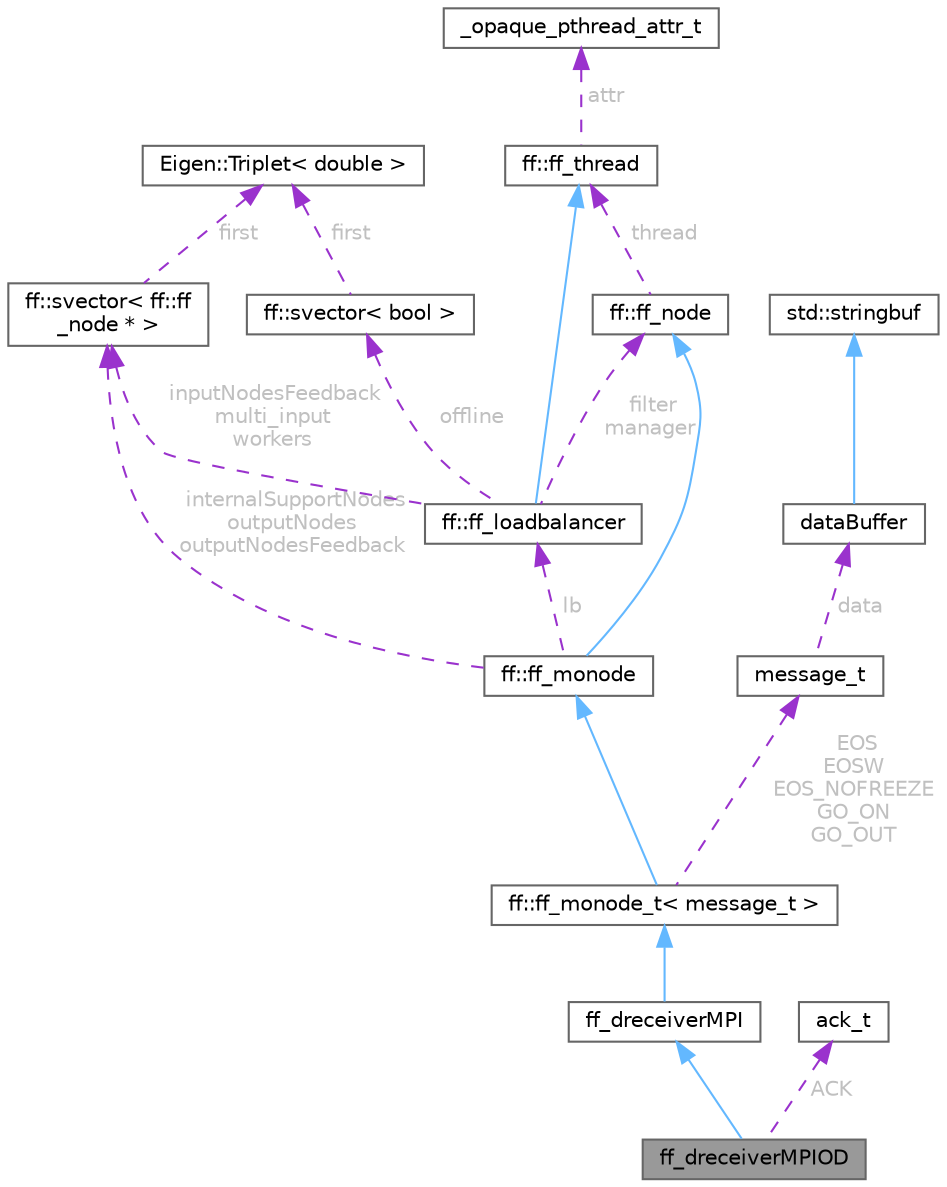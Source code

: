 digraph "ff_dreceiverMPIOD"
{
 // LATEX_PDF_SIZE
  bgcolor="transparent";
  edge [fontname=Helvetica,fontsize=10,labelfontname=Helvetica,labelfontsize=10];
  node [fontname=Helvetica,fontsize=10,shape=box,height=0.2,width=0.4];
  Node1 [id="Node000001",label="ff_dreceiverMPIOD",height=0.2,width=0.4,color="gray40", fillcolor="grey60", style="filled", fontcolor="black",tooltip=" "];
  Node2 -> Node1 [id="edge19_Node000001_Node000002",dir="back",color="steelblue1",style="solid",tooltip=" "];
  Node2 [id="Node000002",label="ff_dreceiverMPI",height=0.2,width=0.4,color="gray40", fillcolor="white", style="filled",URL="$classff__dreceiver_m_p_i.html",tooltip=" "];
  Node3 -> Node2 [id="edge20_Node000002_Node000003",dir="back",color="steelblue1",style="solid",tooltip=" "];
  Node3 [id="Node000003",label="ff::ff_monode_t\< message_t \>",height=0.2,width=0.4,color="gray40", fillcolor="white", style="filled",URL="$structff_1_1ff__monode__t.html",tooltip=" "];
  Node4 -> Node3 [id="edge21_Node000003_Node000004",dir="back",color="steelblue1",style="solid",tooltip=" "];
  Node4 [id="Node000004",label="ff::ff_monode",height=0.2,width=0.4,color="gray40", fillcolor="white", style="filled",URL="$classff_1_1ff__monode.html",tooltip="Multiple output ff_node (the MPSC mediator)"];
  Node5 -> Node4 [id="edge22_Node000004_Node000005",dir="back",color="steelblue1",style="solid",tooltip=" "];
  Node5 [id="Node000005",label="ff::ff_node",height=0.2,width=0.4,color="gray40", fillcolor="white", style="filled",URL="$classff_1_1ff__node.html",tooltip="The FastFlow abstract contanier for a parallel activity (actor)."];
  Node6 -> Node5 [id="edge23_Node000005_Node000006",dir="back",color="darkorchid3",style="dashed",tooltip=" ",label=" thread",fontcolor="grey" ];
  Node6 [id="Node000006",label="ff::ff_thread",height=0.2,width=0.4,color="gray40", fillcolor="white", style="filled",URL="$classff_1_1ff__thread.html",tooltip="thread container for (leaves) ff_node"];
  Node7 -> Node6 [id="edge24_Node000006_Node000007",dir="back",color="darkorchid3",style="dashed",tooltip=" ",label=" attr",fontcolor="grey" ];
  Node7 [id="Node000007",label="_opaque_pthread_attr_t",height=0.2,width=0.4,color="gray40", fillcolor="white", style="filled",URL="$struct__opaque__pthread__attr__t.html",tooltip=" "];
  Node8 -> Node4 [id="edge25_Node000004_Node000008",dir="back",color="darkorchid3",style="dashed",tooltip=" ",label=" lb",fontcolor="grey" ];
  Node8 [id="Node000008",label="ff::ff_loadbalancer",height=0.2,width=0.4,color="gray40", fillcolor="white", style="filled",URL="$classff_1_1ff__loadbalancer.html",tooltip="A class representing the Emitter node in a typical Farm skeleton."];
  Node6 -> Node8 [id="edge26_Node000008_Node000006",dir="back",color="steelblue1",style="solid",tooltip=" "];
  Node5 -> Node8 [id="edge27_Node000008_Node000005",dir="back",color="darkorchid3",style="dashed",tooltip=" ",label=" filter\nmanager",fontcolor="grey" ];
  Node9 -> Node8 [id="edge28_Node000008_Node000009",dir="back",color="darkorchid3",style="dashed",tooltip=" ",label=" inputNodesFeedback\nmulti_input\nworkers",fontcolor="grey" ];
  Node9 [id="Node000009",label="ff::svector\< ff::ff\l_node * \>",height=0.2,width=0.4,color="gray40", fillcolor="white", style="filled",URL="$classff_1_1svector.html",tooltip=" "];
  Node10 -> Node9 [id="edge29_Node000009_Node000010",dir="back",color="darkorchid3",style="dashed",tooltip=" ",label=" first",fontcolor="grey" ];
  Node10 [id="Node000010",label="Eigen::Triplet\< double \>",height=0.2,width=0.4,color="gray40", fillcolor="white", style="filled",URL="$class_eigen_1_1_triplet.html",tooltip=" "];
  Node11 -> Node8 [id="edge30_Node000008_Node000011",dir="back",color="darkorchid3",style="dashed",tooltip=" ",label=" offline",fontcolor="grey" ];
  Node11 [id="Node000011",label="ff::svector\< bool \>",height=0.2,width=0.4,color="gray40", fillcolor="white", style="filled",URL="$classff_1_1svector.html",tooltip=" "];
  Node10 -> Node11 [id="edge31_Node000011_Node000010",dir="back",color="darkorchid3",style="dashed",tooltip=" ",label=" first",fontcolor="grey" ];
  Node9 -> Node4 [id="edge32_Node000004_Node000009",dir="back",color="darkorchid3",style="dashed",tooltip=" ",label=" internalSupportNodes\noutputNodes\noutputNodesFeedback",fontcolor="grey" ];
  Node12 -> Node3 [id="edge33_Node000003_Node000012",dir="back",color="darkorchid3",style="dashed",tooltip=" ",label=" EOS\nEOSW\nEOS_NOFREEZE\nGO_ON\nGO_OUT",fontcolor="grey" ];
  Node12 [id="Node000012",label="message_t",height=0.2,width=0.4,color="gray40", fillcolor="white", style="filled",URL="$structmessage__t.html",tooltip=" "];
  Node13 -> Node12 [id="edge34_Node000012_Node000013",dir="back",color="darkorchid3",style="dashed",tooltip=" ",label=" data",fontcolor="grey" ];
  Node13 [id="Node000013",label="dataBuffer",height=0.2,width=0.4,color="gray40", fillcolor="white", style="filled",URL="$classdata_buffer.html",tooltip=" "];
  Node14 -> Node13 [id="edge35_Node000013_Node000014",dir="back",color="steelblue1",style="solid",tooltip=" "];
  Node14 [id="Node000014",label="std::stringbuf",height=0.2,width=0.4,color="gray40", fillcolor="white", style="filled",tooltip=" "];
  Node15 -> Node1 [id="edge36_Node000001_Node000015",dir="back",color="darkorchid3",style="dashed",tooltip=" ",label=" ACK",fontcolor="grey" ];
  Node15 [id="Node000015",label="ack_t",height=0.2,width=0.4,color="gray40", fillcolor="white", style="filled",URL="$structack__t.html",tooltip=" "];
}
